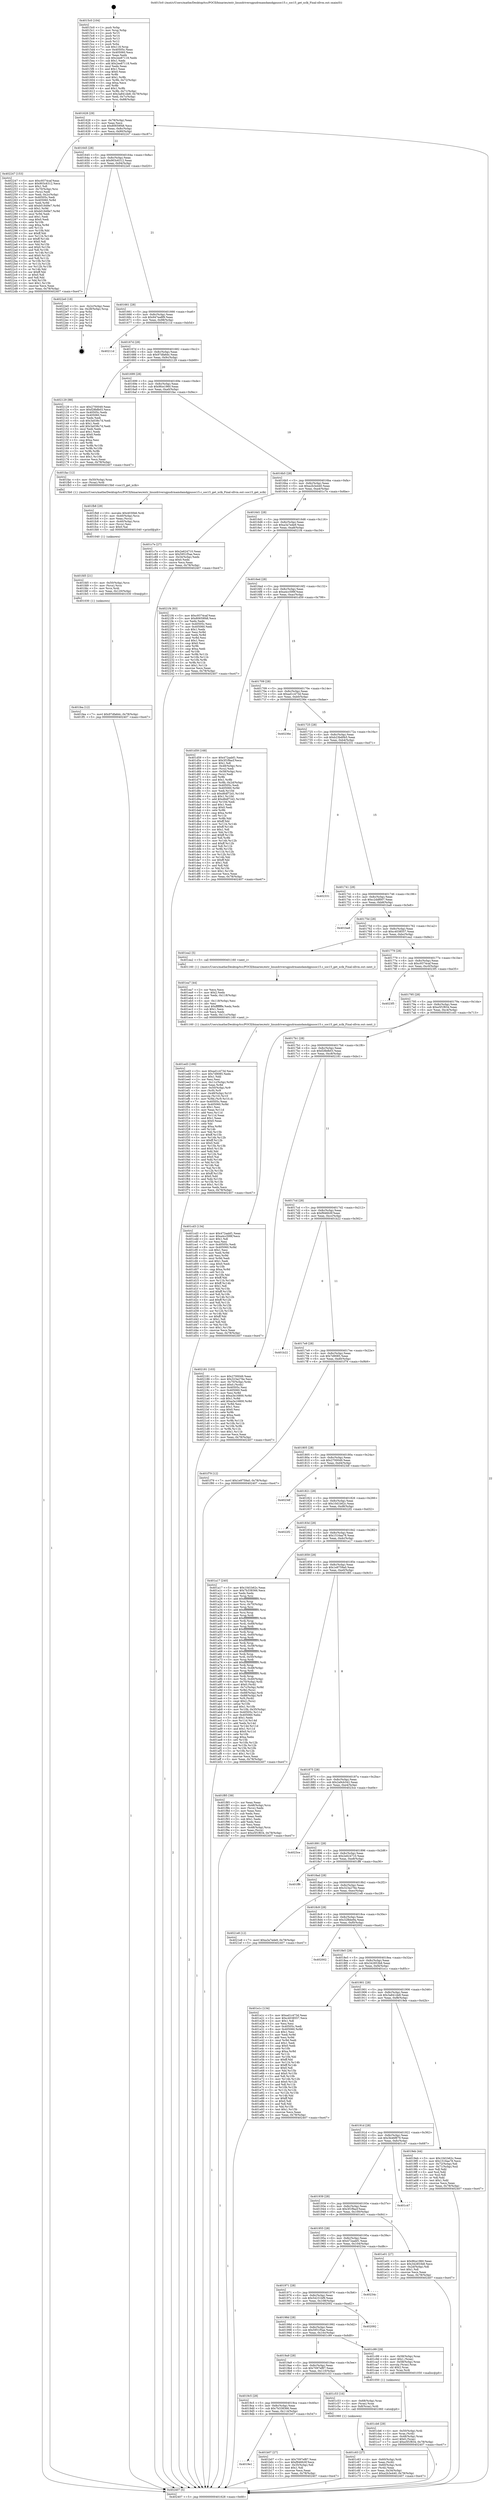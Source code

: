 digraph "0x4015c0" {
  label = "0x4015c0 (/mnt/c/Users/mathe/Desktop/tcc/POCII/binaries/extr_linuxdriversgpudrmamdamdgpusoc15.c_soc15_get_xclk_Final-ollvm.out::main(0))"
  labelloc = "t"
  node[shape=record]

  Entry [label="",width=0.3,height=0.3,shape=circle,fillcolor=black,style=filled]
  "0x401628" [label="{
     0x401628 [29]\l
     | [instrs]\l
     &nbsp;&nbsp;0x401628 \<+3\>: mov -0x78(%rbp),%eax\l
     &nbsp;&nbsp;0x40162b \<+2\>: mov %eax,%ecx\l
     &nbsp;&nbsp;0x40162d \<+6\>: sub $0x80659f48,%ecx\l
     &nbsp;&nbsp;0x401633 \<+6\>: mov %eax,-0x8c(%rbp)\l
     &nbsp;&nbsp;0x401639 \<+6\>: mov %ecx,-0x90(%rbp)\l
     &nbsp;&nbsp;0x40163f \<+6\>: je 0000000000402247 \<main+0xc87\>\l
  }"]
  "0x402247" [label="{
     0x402247 [153]\l
     | [instrs]\l
     &nbsp;&nbsp;0x402247 \<+5\>: mov $0xc9374caf,%eax\l
     &nbsp;&nbsp;0x40224c \<+5\>: mov $0x903c6312,%ecx\l
     &nbsp;&nbsp;0x402251 \<+2\>: mov $0x1,%dl\l
     &nbsp;&nbsp;0x402253 \<+4\>: mov -0x70(%rbp),%rsi\l
     &nbsp;&nbsp;0x402257 \<+2\>: mov (%rsi),%edi\l
     &nbsp;&nbsp;0x402259 \<+3\>: mov %edi,-0x2c(%rbp)\l
     &nbsp;&nbsp;0x40225c \<+7\>: mov 0x40505c,%edi\l
     &nbsp;&nbsp;0x402263 \<+8\>: mov 0x405060,%r8d\l
     &nbsp;&nbsp;0x40226b \<+3\>: mov %edi,%r9d\l
     &nbsp;&nbsp;0x40226e \<+7\>: add $0xb018d9e7,%r9d\l
     &nbsp;&nbsp;0x402275 \<+4\>: sub $0x1,%r9d\l
     &nbsp;&nbsp;0x402279 \<+7\>: sub $0xb018d9e7,%r9d\l
     &nbsp;&nbsp;0x402280 \<+4\>: imul %r9d,%edi\l
     &nbsp;&nbsp;0x402284 \<+3\>: and $0x1,%edi\l
     &nbsp;&nbsp;0x402287 \<+3\>: cmp $0x0,%edi\l
     &nbsp;&nbsp;0x40228a \<+4\>: sete %r10b\l
     &nbsp;&nbsp;0x40228e \<+4\>: cmp $0xa,%r8d\l
     &nbsp;&nbsp;0x402292 \<+4\>: setl %r11b\l
     &nbsp;&nbsp;0x402296 \<+3\>: mov %r10b,%bl\l
     &nbsp;&nbsp;0x402299 \<+3\>: xor $0xff,%bl\l
     &nbsp;&nbsp;0x40229c \<+3\>: mov %r11b,%r14b\l
     &nbsp;&nbsp;0x40229f \<+4\>: xor $0xff,%r14b\l
     &nbsp;&nbsp;0x4022a3 \<+3\>: xor $0x0,%dl\l
     &nbsp;&nbsp;0x4022a6 \<+3\>: mov %bl,%r15b\l
     &nbsp;&nbsp;0x4022a9 \<+4\>: and $0x0,%r15b\l
     &nbsp;&nbsp;0x4022ad \<+3\>: and %dl,%r10b\l
     &nbsp;&nbsp;0x4022b0 \<+3\>: mov %r14b,%r12b\l
     &nbsp;&nbsp;0x4022b3 \<+4\>: and $0x0,%r12b\l
     &nbsp;&nbsp;0x4022b7 \<+3\>: and %dl,%r11b\l
     &nbsp;&nbsp;0x4022ba \<+3\>: or %r10b,%r15b\l
     &nbsp;&nbsp;0x4022bd \<+3\>: or %r11b,%r12b\l
     &nbsp;&nbsp;0x4022c0 \<+3\>: xor %r12b,%r15b\l
     &nbsp;&nbsp;0x4022c3 \<+3\>: or %r14b,%bl\l
     &nbsp;&nbsp;0x4022c6 \<+3\>: xor $0xff,%bl\l
     &nbsp;&nbsp;0x4022c9 \<+3\>: or $0x0,%dl\l
     &nbsp;&nbsp;0x4022cc \<+2\>: and %dl,%bl\l
     &nbsp;&nbsp;0x4022ce \<+3\>: or %bl,%r15b\l
     &nbsp;&nbsp;0x4022d1 \<+4\>: test $0x1,%r15b\l
     &nbsp;&nbsp;0x4022d5 \<+3\>: cmovne %ecx,%eax\l
     &nbsp;&nbsp;0x4022d8 \<+3\>: mov %eax,-0x78(%rbp)\l
     &nbsp;&nbsp;0x4022db \<+5\>: jmp 0000000000402407 \<main+0xe47\>\l
  }"]
  "0x401645" [label="{
     0x401645 [28]\l
     | [instrs]\l
     &nbsp;&nbsp;0x401645 \<+5\>: jmp 000000000040164a \<main+0x8a\>\l
     &nbsp;&nbsp;0x40164a \<+6\>: mov -0x8c(%rbp),%eax\l
     &nbsp;&nbsp;0x401650 \<+5\>: sub $0x903c6312,%eax\l
     &nbsp;&nbsp;0x401655 \<+6\>: mov %eax,-0x94(%rbp)\l
     &nbsp;&nbsp;0x40165b \<+6\>: je 00000000004022e0 \<main+0xd20\>\l
  }"]
  Exit [label="",width=0.3,height=0.3,shape=circle,fillcolor=black,style=filled,peripheries=2]
  "0x4022e0" [label="{
     0x4022e0 [18]\l
     | [instrs]\l
     &nbsp;&nbsp;0x4022e0 \<+3\>: mov -0x2c(%rbp),%eax\l
     &nbsp;&nbsp;0x4022e3 \<+4\>: lea -0x28(%rbp),%rsp\l
     &nbsp;&nbsp;0x4022e7 \<+1\>: pop %rbx\l
     &nbsp;&nbsp;0x4022e8 \<+2\>: pop %r12\l
     &nbsp;&nbsp;0x4022ea \<+2\>: pop %r13\l
     &nbsp;&nbsp;0x4022ec \<+2\>: pop %r14\l
     &nbsp;&nbsp;0x4022ee \<+2\>: pop %r15\l
     &nbsp;&nbsp;0x4022f0 \<+1\>: pop %rbp\l
     &nbsp;&nbsp;0x4022f1 \<+1\>: ret\l
  }"]
  "0x401661" [label="{
     0x401661 [28]\l
     | [instrs]\l
     &nbsp;&nbsp;0x401661 \<+5\>: jmp 0000000000401666 \<main+0xa6\>\l
     &nbsp;&nbsp;0x401666 \<+6\>: mov -0x8c(%rbp),%eax\l
     &nbsp;&nbsp;0x40166c \<+5\>: sub $0x947ea8f9,%eax\l
     &nbsp;&nbsp;0x401671 \<+6\>: mov %eax,-0x98(%rbp)\l
     &nbsp;&nbsp;0x401677 \<+6\>: je 000000000040211d \<main+0xb5d\>\l
  }"]
  "0x401fea" [label="{
     0x401fea [12]\l
     | [instrs]\l
     &nbsp;&nbsp;0x401fea \<+7\>: movl $0x97dfa6dc,-0x78(%rbp)\l
     &nbsp;&nbsp;0x401ff1 \<+5\>: jmp 0000000000402407 \<main+0xe47\>\l
  }"]
  "0x40211d" [label="{
     0x40211d\l
  }", style=dashed]
  "0x40167d" [label="{
     0x40167d [28]\l
     | [instrs]\l
     &nbsp;&nbsp;0x40167d \<+5\>: jmp 0000000000401682 \<main+0xc2\>\l
     &nbsp;&nbsp;0x401682 \<+6\>: mov -0x8c(%rbp),%eax\l
     &nbsp;&nbsp;0x401688 \<+5\>: sub $0x97dfa6dc,%eax\l
     &nbsp;&nbsp;0x40168d \<+6\>: mov %eax,-0x9c(%rbp)\l
     &nbsp;&nbsp;0x401693 \<+6\>: je 0000000000402129 \<main+0xb69\>\l
  }"]
  "0x401fd5" [label="{
     0x401fd5 [21]\l
     | [instrs]\l
     &nbsp;&nbsp;0x401fd5 \<+4\>: mov -0x50(%rbp),%rcx\l
     &nbsp;&nbsp;0x401fd9 \<+3\>: mov (%rcx),%rcx\l
     &nbsp;&nbsp;0x401fdc \<+3\>: mov %rcx,%rdi\l
     &nbsp;&nbsp;0x401fdf \<+6\>: mov %eax,-0x120(%rbp)\l
     &nbsp;&nbsp;0x401fe5 \<+5\>: call 0000000000401030 \<free@plt\>\l
     | [calls]\l
     &nbsp;&nbsp;0x401030 \{1\} (unknown)\l
  }"]
  "0x402129" [label="{
     0x402129 [88]\l
     | [instrs]\l
     &nbsp;&nbsp;0x402129 \<+5\>: mov $0x2700049,%eax\l
     &nbsp;&nbsp;0x40212e \<+5\>: mov $0xf28bfb03,%ecx\l
     &nbsp;&nbsp;0x402133 \<+7\>: mov 0x40505c,%edx\l
     &nbsp;&nbsp;0x40213a \<+7\>: mov 0x405060,%esi\l
     &nbsp;&nbsp;0x402141 \<+2\>: mov %edx,%edi\l
     &nbsp;&nbsp;0x402143 \<+6\>: sub $0x3a038c7d,%edi\l
     &nbsp;&nbsp;0x402149 \<+3\>: sub $0x1,%edi\l
     &nbsp;&nbsp;0x40214c \<+6\>: add $0x3a038c7d,%edi\l
     &nbsp;&nbsp;0x402152 \<+3\>: imul %edi,%edx\l
     &nbsp;&nbsp;0x402155 \<+3\>: and $0x1,%edx\l
     &nbsp;&nbsp;0x402158 \<+3\>: cmp $0x0,%edx\l
     &nbsp;&nbsp;0x40215b \<+4\>: sete %r8b\l
     &nbsp;&nbsp;0x40215f \<+3\>: cmp $0xa,%esi\l
     &nbsp;&nbsp;0x402162 \<+4\>: setl %r9b\l
     &nbsp;&nbsp;0x402166 \<+3\>: mov %r8b,%r10b\l
     &nbsp;&nbsp;0x402169 \<+3\>: and %r9b,%r10b\l
     &nbsp;&nbsp;0x40216c \<+3\>: xor %r9b,%r8b\l
     &nbsp;&nbsp;0x40216f \<+3\>: or %r8b,%r10b\l
     &nbsp;&nbsp;0x402172 \<+4\>: test $0x1,%r10b\l
     &nbsp;&nbsp;0x402176 \<+3\>: cmovne %ecx,%eax\l
     &nbsp;&nbsp;0x402179 \<+3\>: mov %eax,-0x78(%rbp)\l
     &nbsp;&nbsp;0x40217c \<+5\>: jmp 0000000000402407 \<main+0xe47\>\l
  }"]
  "0x401699" [label="{
     0x401699 [28]\l
     | [instrs]\l
     &nbsp;&nbsp;0x401699 \<+5\>: jmp 000000000040169e \<main+0xde\>\l
     &nbsp;&nbsp;0x40169e \<+6\>: mov -0x8c(%rbp),%eax\l
     &nbsp;&nbsp;0x4016a4 \<+5\>: sub $0x9fce1960,%eax\l
     &nbsp;&nbsp;0x4016a9 \<+6\>: mov %eax,-0xa0(%rbp)\l
     &nbsp;&nbsp;0x4016af \<+6\>: je 0000000000401fac \<main+0x9ec\>\l
  }"]
  "0x401fb8" [label="{
     0x401fb8 [29]\l
     | [instrs]\l
     &nbsp;&nbsp;0x401fb8 \<+10\>: movabs $0x4030b6,%rdi\l
     &nbsp;&nbsp;0x401fc2 \<+4\>: mov -0x40(%rbp),%rcx\l
     &nbsp;&nbsp;0x401fc6 \<+2\>: mov %eax,(%rcx)\l
     &nbsp;&nbsp;0x401fc8 \<+4\>: mov -0x40(%rbp),%rcx\l
     &nbsp;&nbsp;0x401fcc \<+2\>: mov (%rcx),%esi\l
     &nbsp;&nbsp;0x401fce \<+2\>: mov $0x0,%al\l
     &nbsp;&nbsp;0x401fd0 \<+5\>: call 0000000000401040 \<printf@plt\>\l
     | [calls]\l
     &nbsp;&nbsp;0x401040 \{1\} (unknown)\l
  }"]
  "0x401fac" [label="{
     0x401fac [12]\l
     | [instrs]\l
     &nbsp;&nbsp;0x401fac \<+4\>: mov -0x50(%rbp),%rax\l
     &nbsp;&nbsp;0x401fb0 \<+3\>: mov (%rax),%rdi\l
     &nbsp;&nbsp;0x401fb3 \<+5\>: call 00000000004015b0 \<soc15_get_xclk\>\l
     | [calls]\l
     &nbsp;&nbsp;0x4015b0 \{1\} (/mnt/c/Users/mathe/Desktop/tcc/POCII/binaries/extr_linuxdriversgpudrmamdamdgpusoc15.c_soc15_get_xclk_Final-ollvm.out::soc15_get_xclk)\l
  }"]
  "0x4016b5" [label="{
     0x4016b5 [28]\l
     | [instrs]\l
     &nbsp;&nbsp;0x4016b5 \<+5\>: jmp 00000000004016ba \<main+0xfa\>\l
     &nbsp;&nbsp;0x4016ba \<+6\>: mov -0x8c(%rbp),%eax\l
     &nbsp;&nbsp;0x4016c0 \<+5\>: sub $0xa2b3e440,%eax\l
     &nbsp;&nbsp;0x4016c5 \<+6\>: mov %eax,-0xa4(%rbp)\l
     &nbsp;&nbsp;0x4016cb \<+6\>: je 0000000000401c7e \<main+0x6be\>\l
  }"]
  "0x401ed3" [label="{
     0x401ed3 [166]\l
     | [instrs]\l
     &nbsp;&nbsp;0x401ed3 \<+5\>: mov $0xad1c473d,%ecx\l
     &nbsp;&nbsp;0x401ed8 \<+5\>: mov $0x7d9085,%edx\l
     &nbsp;&nbsp;0x401edd \<+3\>: mov $0x1,%dil\l
     &nbsp;&nbsp;0x401ee0 \<+2\>: xor %esi,%esi\l
     &nbsp;&nbsp;0x401ee2 \<+7\>: mov -0x11c(%rbp),%r8d\l
     &nbsp;&nbsp;0x401ee9 \<+4\>: imul %eax,%r8d\l
     &nbsp;&nbsp;0x401eed \<+4\>: mov -0x50(%rbp),%r9\l
     &nbsp;&nbsp;0x401ef1 \<+3\>: mov (%r9),%r9\l
     &nbsp;&nbsp;0x401ef4 \<+4\>: mov -0x48(%rbp),%r10\l
     &nbsp;&nbsp;0x401ef8 \<+3\>: movslq (%r10),%r10\l
     &nbsp;&nbsp;0x401efb \<+4\>: mov %r8d,(%r9,%r10,4)\l
     &nbsp;&nbsp;0x401eff \<+7\>: mov 0x40505c,%eax\l
     &nbsp;&nbsp;0x401f06 \<+8\>: mov 0x405060,%r8d\l
     &nbsp;&nbsp;0x401f0e \<+3\>: sub $0x1,%esi\l
     &nbsp;&nbsp;0x401f11 \<+3\>: mov %eax,%r11d\l
     &nbsp;&nbsp;0x401f14 \<+3\>: add %esi,%r11d\l
     &nbsp;&nbsp;0x401f17 \<+4\>: imul %r11d,%eax\l
     &nbsp;&nbsp;0x401f1b \<+3\>: and $0x1,%eax\l
     &nbsp;&nbsp;0x401f1e \<+3\>: cmp $0x0,%eax\l
     &nbsp;&nbsp;0x401f21 \<+3\>: sete %bl\l
     &nbsp;&nbsp;0x401f24 \<+4\>: cmp $0xa,%r8d\l
     &nbsp;&nbsp;0x401f28 \<+4\>: setl %r14b\l
     &nbsp;&nbsp;0x401f2c \<+3\>: mov %bl,%r15b\l
     &nbsp;&nbsp;0x401f2f \<+4\>: xor $0xff,%r15b\l
     &nbsp;&nbsp;0x401f33 \<+3\>: mov %r14b,%r12b\l
     &nbsp;&nbsp;0x401f36 \<+4\>: xor $0xff,%r12b\l
     &nbsp;&nbsp;0x401f3a \<+4\>: xor $0x0,%dil\l
     &nbsp;&nbsp;0x401f3e \<+3\>: mov %r15b,%r13b\l
     &nbsp;&nbsp;0x401f41 \<+4\>: and $0x0,%r13b\l
     &nbsp;&nbsp;0x401f45 \<+3\>: and %dil,%bl\l
     &nbsp;&nbsp;0x401f48 \<+3\>: mov %r12b,%al\l
     &nbsp;&nbsp;0x401f4b \<+2\>: and $0x0,%al\l
     &nbsp;&nbsp;0x401f4d \<+3\>: and %dil,%r14b\l
     &nbsp;&nbsp;0x401f50 \<+3\>: or %bl,%r13b\l
     &nbsp;&nbsp;0x401f53 \<+3\>: or %r14b,%al\l
     &nbsp;&nbsp;0x401f56 \<+3\>: xor %al,%r13b\l
     &nbsp;&nbsp;0x401f59 \<+3\>: or %r12b,%r15b\l
     &nbsp;&nbsp;0x401f5c \<+4\>: xor $0xff,%r15b\l
     &nbsp;&nbsp;0x401f60 \<+4\>: or $0x0,%dil\l
     &nbsp;&nbsp;0x401f64 \<+3\>: and %dil,%r15b\l
     &nbsp;&nbsp;0x401f67 \<+3\>: or %r15b,%r13b\l
     &nbsp;&nbsp;0x401f6a \<+4\>: test $0x1,%r13b\l
     &nbsp;&nbsp;0x401f6e \<+3\>: cmovne %edx,%ecx\l
     &nbsp;&nbsp;0x401f71 \<+3\>: mov %ecx,-0x78(%rbp)\l
     &nbsp;&nbsp;0x401f74 \<+5\>: jmp 0000000000402407 \<main+0xe47\>\l
  }"]
  "0x401c7e" [label="{
     0x401c7e [27]\l
     | [instrs]\l
     &nbsp;&nbsp;0x401c7e \<+5\>: mov $0x2e624710,%eax\l
     &nbsp;&nbsp;0x401c83 \<+5\>: mov $0x5951f5ae,%ecx\l
     &nbsp;&nbsp;0x401c88 \<+3\>: mov -0x34(%rbp),%edx\l
     &nbsp;&nbsp;0x401c8b \<+3\>: cmp $0x0,%edx\l
     &nbsp;&nbsp;0x401c8e \<+3\>: cmove %ecx,%eax\l
     &nbsp;&nbsp;0x401c91 \<+3\>: mov %eax,-0x78(%rbp)\l
     &nbsp;&nbsp;0x401c94 \<+5\>: jmp 0000000000402407 \<main+0xe47\>\l
  }"]
  "0x4016d1" [label="{
     0x4016d1 [28]\l
     | [instrs]\l
     &nbsp;&nbsp;0x4016d1 \<+5\>: jmp 00000000004016d6 \<main+0x116\>\l
     &nbsp;&nbsp;0x4016d6 \<+6\>: mov -0x8c(%rbp),%eax\l
     &nbsp;&nbsp;0x4016dc \<+5\>: sub $0xa3a7ede9,%eax\l
     &nbsp;&nbsp;0x4016e1 \<+6\>: mov %eax,-0xa8(%rbp)\l
     &nbsp;&nbsp;0x4016e7 \<+6\>: je 00000000004021f4 \<main+0xc34\>\l
  }"]
  "0x401ea7" [label="{
     0x401ea7 [44]\l
     | [instrs]\l
     &nbsp;&nbsp;0x401ea7 \<+2\>: xor %ecx,%ecx\l
     &nbsp;&nbsp;0x401ea9 \<+5\>: mov $0x2,%edx\l
     &nbsp;&nbsp;0x401eae \<+6\>: mov %edx,-0x118(%rbp)\l
     &nbsp;&nbsp;0x401eb4 \<+1\>: cltd\l
     &nbsp;&nbsp;0x401eb5 \<+6\>: mov -0x118(%rbp),%esi\l
     &nbsp;&nbsp;0x401ebb \<+2\>: idiv %esi\l
     &nbsp;&nbsp;0x401ebd \<+6\>: imul $0xfffffffe,%edx,%edx\l
     &nbsp;&nbsp;0x401ec3 \<+3\>: sub $0x1,%ecx\l
     &nbsp;&nbsp;0x401ec6 \<+2\>: sub %ecx,%edx\l
     &nbsp;&nbsp;0x401ec8 \<+6\>: mov %edx,-0x11c(%rbp)\l
     &nbsp;&nbsp;0x401ece \<+5\>: call 0000000000401160 \<next_i\>\l
     | [calls]\l
     &nbsp;&nbsp;0x401160 \{1\} (/mnt/c/Users/mathe/Desktop/tcc/POCII/binaries/extr_linuxdriversgpudrmamdamdgpusoc15.c_soc15_get_xclk_Final-ollvm.out::next_i)\l
  }"]
  "0x4021f4" [label="{
     0x4021f4 [83]\l
     | [instrs]\l
     &nbsp;&nbsp;0x4021f4 \<+5\>: mov $0xc9374caf,%eax\l
     &nbsp;&nbsp;0x4021f9 \<+5\>: mov $0x80659f48,%ecx\l
     &nbsp;&nbsp;0x4021fe \<+2\>: xor %edx,%edx\l
     &nbsp;&nbsp;0x402200 \<+7\>: mov 0x40505c,%esi\l
     &nbsp;&nbsp;0x402207 \<+7\>: mov 0x405060,%edi\l
     &nbsp;&nbsp;0x40220e \<+3\>: sub $0x1,%edx\l
     &nbsp;&nbsp;0x402211 \<+3\>: mov %esi,%r8d\l
     &nbsp;&nbsp;0x402214 \<+3\>: add %edx,%r8d\l
     &nbsp;&nbsp;0x402217 \<+4\>: imul %r8d,%esi\l
     &nbsp;&nbsp;0x40221b \<+3\>: and $0x1,%esi\l
     &nbsp;&nbsp;0x40221e \<+3\>: cmp $0x0,%esi\l
     &nbsp;&nbsp;0x402221 \<+4\>: sete %r9b\l
     &nbsp;&nbsp;0x402225 \<+3\>: cmp $0xa,%edi\l
     &nbsp;&nbsp;0x402228 \<+4\>: setl %r10b\l
     &nbsp;&nbsp;0x40222c \<+3\>: mov %r9b,%r11b\l
     &nbsp;&nbsp;0x40222f \<+3\>: and %r10b,%r11b\l
     &nbsp;&nbsp;0x402232 \<+3\>: xor %r10b,%r9b\l
     &nbsp;&nbsp;0x402235 \<+3\>: or %r9b,%r11b\l
     &nbsp;&nbsp;0x402238 \<+4\>: test $0x1,%r11b\l
     &nbsp;&nbsp;0x40223c \<+3\>: cmovne %ecx,%eax\l
     &nbsp;&nbsp;0x40223f \<+3\>: mov %eax,-0x78(%rbp)\l
     &nbsp;&nbsp;0x402242 \<+5\>: jmp 0000000000402407 \<main+0xe47\>\l
  }"]
  "0x4016ed" [label="{
     0x4016ed [28]\l
     | [instrs]\l
     &nbsp;&nbsp;0x4016ed \<+5\>: jmp 00000000004016f2 \<main+0x132\>\l
     &nbsp;&nbsp;0x4016f2 \<+6\>: mov -0x8c(%rbp),%eax\l
     &nbsp;&nbsp;0x4016f8 \<+5\>: sub $0xa4cc599f,%eax\l
     &nbsp;&nbsp;0x4016fd \<+6\>: mov %eax,-0xac(%rbp)\l
     &nbsp;&nbsp;0x401703 \<+6\>: je 0000000000401d59 \<main+0x799\>\l
  }"]
  "0x401cb6" [label="{
     0x401cb6 [29]\l
     | [instrs]\l
     &nbsp;&nbsp;0x401cb6 \<+4\>: mov -0x50(%rbp),%rdi\l
     &nbsp;&nbsp;0x401cba \<+3\>: mov %rax,(%rdi)\l
     &nbsp;&nbsp;0x401cbd \<+4\>: mov -0x48(%rbp),%rax\l
     &nbsp;&nbsp;0x401cc1 \<+6\>: movl $0x0,(%rax)\l
     &nbsp;&nbsp;0x401cc7 \<+7\>: movl $0xe5f1f834,-0x78(%rbp)\l
     &nbsp;&nbsp;0x401cce \<+5\>: jmp 0000000000402407 \<main+0xe47\>\l
  }"]
  "0x401d59" [label="{
     0x401d59 [168]\l
     | [instrs]\l
     &nbsp;&nbsp;0x401d59 \<+5\>: mov $0x472aabf1,%eax\l
     &nbsp;&nbsp;0x401d5e \<+5\>: mov $0x3f1f9acf,%ecx\l
     &nbsp;&nbsp;0x401d63 \<+2\>: mov $0x1,%dl\l
     &nbsp;&nbsp;0x401d65 \<+4\>: mov -0x48(%rbp),%rsi\l
     &nbsp;&nbsp;0x401d69 \<+2\>: mov (%rsi),%edi\l
     &nbsp;&nbsp;0x401d6b \<+4\>: mov -0x58(%rbp),%rsi\l
     &nbsp;&nbsp;0x401d6f \<+2\>: cmp (%rsi),%edi\l
     &nbsp;&nbsp;0x401d71 \<+4\>: setl %r8b\l
     &nbsp;&nbsp;0x401d75 \<+4\>: and $0x1,%r8b\l
     &nbsp;&nbsp;0x401d79 \<+4\>: mov %r8b,-0x2d(%rbp)\l
     &nbsp;&nbsp;0x401d7d \<+7\>: mov 0x40505c,%edi\l
     &nbsp;&nbsp;0x401d84 \<+8\>: mov 0x405060,%r9d\l
     &nbsp;&nbsp;0x401d8c \<+3\>: mov %edi,%r10d\l
     &nbsp;&nbsp;0x401d8f \<+7\>: sub $0xd6df72d1,%r10d\l
     &nbsp;&nbsp;0x401d96 \<+4\>: sub $0x1,%r10d\l
     &nbsp;&nbsp;0x401d9a \<+7\>: add $0xd6df72d1,%r10d\l
     &nbsp;&nbsp;0x401da1 \<+4\>: imul %r10d,%edi\l
     &nbsp;&nbsp;0x401da5 \<+3\>: and $0x1,%edi\l
     &nbsp;&nbsp;0x401da8 \<+3\>: cmp $0x0,%edi\l
     &nbsp;&nbsp;0x401dab \<+4\>: sete %r8b\l
     &nbsp;&nbsp;0x401daf \<+4\>: cmp $0xa,%r9d\l
     &nbsp;&nbsp;0x401db3 \<+4\>: setl %r11b\l
     &nbsp;&nbsp;0x401db7 \<+3\>: mov %r8b,%bl\l
     &nbsp;&nbsp;0x401dba \<+3\>: xor $0xff,%bl\l
     &nbsp;&nbsp;0x401dbd \<+3\>: mov %r11b,%r14b\l
     &nbsp;&nbsp;0x401dc0 \<+4\>: xor $0xff,%r14b\l
     &nbsp;&nbsp;0x401dc4 \<+3\>: xor $0x1,%dl\l
     &nbsp;&nbsp;0x401dc7 \<+3\>: mov %bl,%r15b\l
     &nbsp;&nbsp;0x401dca \<+4\>: and $0xff,%r15b\l
     &nbsp;&nbsp;0x401dce \<+3\>: and %dl,%r8b\l
     &nbsp;&nbsp;0x401dd1 \<+3\>: mov %r14b,%r12b\l
     &nbsp;&nbsp;0x401dd4 \<+4\>: and $0xff,%r12b\l
     &nbsp;&nbsp;0x401dd8 \<+3\>: and %dl,%r11b\l
     &nbsp;&nbsp;0x401ddb \<+3\>: or %r8b,%r15b\l
     &nbsp;&nbsp;0x401dde \<+3\>: or %r11b,%r12b\l
     &nbsp;&nbsp;0x401de1 \<+3\>: xor %r12b,%r15b\l
     &nbsp;&nbsp;0x401de4 \<+3\>: or %r14b,%bl\l
     &nbsp;&nbsp;0x401de7 \<+3\>: xor $0xff,%bl\l
     &nbsp;&nbsp;0x401dea \<+3\>: or $0x1,%dl\l
     &nbsp;&nbsp;0x401ded \<+2\>: and %dl,%bl\l
     &nbsp;&nbsp;0x401def \<+3\>: or %bl,%r15b\l
     &nbsp;&nbsp;0x401df2 \<+4\>: test $0x1,%r15b\l
     &nbsp;&nbsp;0x401df6 \<+3\>: cmovne %ecx,%eax\l
     &nbsp;&nbsp;0x401df9 \<+3\>: mov %eax,-0x78(%rbp)\l
     &nbsp;&nbsp;0x401dfc \<+5\>: jmp 0000000000402407 \<main+0xe47\>\l
  }"]
  "0x401709" [label="{
     0x401709 [28]\l
     | [instrs]\l
     &nbsp;&nbsp;0x401709 \<+5\>: jmp 000000000040170e \<main+0x14e\>\l
     &nbsp;&nbsp;0x40170e \<+6\>: mov -0x8c(%rbp),%eax\l
     &nbsp;&nbsp;0x401714 \<+5\>: sub $0xad1c473d,%eax\l
     &nbsp;&nbsp;0x401719 \<+6\>: mov %eax,-0xb0(%rbp)\l
     &nbsp;&nbsp;0x40171f \<+6\>: je 000000000040236e \<main+0xdae\>\l
  }"]
  "0x401c63" [label="{
     0x401c63 [27]\l
     | [instrs]\l
     &nbsp;&nbsp;0x401c63 \<+4\>: mov -0x60(%rbp),%rdi\l
     &nbsp;&nbsp;0x401c67 \<+2\>: mov %eax,(%rdi)\l
     &nbsp;&nbsp;0x401c69 \<+4\>: mov -0x60(%rbp),%rdi\l
     &nbsp;&nbsp;0x401c6d \<+2\>: mov (%rdi),%eax\l
     &nbsp;&nbsp;0x401c6f \<+3\>: mov %eax,-0x34(%rbp)\l
     &nbsp;&nbsp;0x401c72 \<+7\>: movl $0xa2b3e440,-0x78(%rbp)\l
     &nbsp;&nbsp;0x401c79 \<+5\>: jmp 0000000000402407 \<main+0xe47\>\l
  }"]
  "0x40236e" [label="{
     0x40236e\l
  }", style=dashed]
  "0x401725" [label="{
     0x401725 [28]\l
     | [instrs]\l
     &nbsp;&nbsp;0x401725 \<+5\>: jmp 000000000040172a \<main+0x16a\>\l
     &nbsp;&nbsp;0x40172a \<+6\>: mov -0x8c(%rbp),%eax\l
     &nbsp;&nbsp;0x401730 \<+5\>: sub $0xb23bd0b5,%eax\l
     &nbsp;&nbsp;0x401735 \<+6\>: mov %eax,-0xb4(%rbp)\l
     &nbsp;&nbsp;0x40173b \<+6\>: je 0000000000402331 \<main+0xd71\>\l
  }"]
  "0x4019e1" [label="{
     0x4019e1\l
  }", style=dashed]
  "0x402331" [label="{
     0x402331\l
  }", style=dashed]
  "0x401741" [label="{
     0x401741 [28]\l
     | [instrs]\l
     &nbsp;&nbsp;0x401741 \<+5\>: jmp 0000000000401746 \<main+0x186\>\l
     &nbsp;&nbsp;0x401746 \<+6\>: mov -0x8c(%rbp),%eax\l
     &nbsp;&nbsp;0x40174c \<+5\>: sub $0xc2ddf007,%eax\l
     &nbsp;&nbsp;0x401751 \<+6\>: mov %eax,-0xb8(%rbp)\l
     &nbsp;&nbsp;0x401757 \<+6\>: je 0000000000401ba8 \<main+0x5e8\>\l
  }"]
  "0x401b07" [label="{
     0x401b07 [27]\l
     | [instrs]\l
     &nbsp;&nbsp;0x401b07 \<+5\>: mov $0x7097ef87,%eax\l
     &nbsp;&nbsp;0x401b0c \<+5\>: mov $0xf946fc0f,%ecx\l
     &nbsp;&nbsp;0x401b11 \<+3\>: mov -0x35(%rbp),%dl\l
     &nbsp;&nbsp;0x401b14 \<+3\>: test $0x1,%dl\l
     &nbsp;&nbsp;0x401b17 \<+3\>: cmovne %ecx,%eax\l
     &nbsp;&nbsp;0x401b1a \<+3\>: mov %eax,-0x78(%rbp)\l
     &nbsp;&nbsp;0x401b1d \<+5\>: jmp 0000000000402407 \<main+0xe47\>\l
  }"]
  "0x401ba8" [label="{
     0x401ba8\l
  }", style=dashed]
  "0x40175d" [label="{
     0x40175d [28]\l
     | [instrs]\l
     &nbsp;&nbsp;0x40175d \<+5\>: jmp 0000000000401762 \<main+0x1a2\>\l
     &nbsp;&nbsp;0x401762 \<+6\>: mov -0x8c(%rbp),%eax\l
     &nbsp;&nbsp;0x401768 \<+5\>: sub $0xc4038557,%eax\l
     &nbsp;&nbsp;0x40176d \<+6\>: mov %eax,-0xbc(%rbp)\l
     &nbsp;&nbsp;0x401773 \<+6\>: je 0000000000401ea2 \<main+0x8e2\>\l
  }"]
  "0x4019c5" [label="{
     0x4019c5 [28]\l
     | [instrs]\l
     &nbsp;&nbsp;0x4019c5 \<+5\>: jmp 00000000004019ca \<main+0x40a\>\l
     &nbsp;&nbsp;0x4019ca \<+6\>: mov -0x8c(%rbp),%eax\l
     &nbsp;&nbsp;0x4019d0 \<+5\>: sub $0x7b338366,%eax\l
     &nbsp;&nbsp;0x4019d5 \<+6\>: mov %eax,-0x114(%rbp)\l
     &nbsp;&nbsp;0x4019db \<+6\>: je 0000000000401b07 \<main+0x547\>\l
  }"]
  "0x401ea2" [label="{
     0x401ea2 [5]\l
     | [instrs]\l
     &nbsp;&nbsp;0x401ea2 \<+5\>: call 0000000000401160 \<next_i\>\l
     | [calls]\l
     &nbsp;&nbsp;0x401160 \{1\} (/mnt/c/Users/mathe/Desktop/tcc/POCII/binaries/extr_linuxdriversgpudrmamdamdgpusoc15.c_soc15_get_xclk_Final-ollvm.out::next_i)\l
  }"]
  "0x401779" [label="{
     0x401779 [28]\l
     | [instrs]\l
     &nbsp;&nbsp;0x401779 \<+5\>: jmp 000000000040177e \<main+0x1be\>\l
     &nbsp;&nbsp;0x40177e \<+6\>: mov -0x8c(%rbp),%eax\l
     &nbsp;&nbsp;0x401784 \<+5\>: sub $0xc9374caf,%eax\l
     &nbsp;&nbsp;0x401789 \<+6\>: mov %eax,-0xc0(%rbp)\l
     &nbsp;&nbsp;0x40178f \<+6\>: je 00000000004023f5 \<main+0xe35\>\l
  }"]
  "0x401c53" [label="{
     0x401c53 [16]\l
     | [instrs]\l
     &nbsp;&nbsp;0x401c53 \<+4\>: mov -0x68(%rbp),%rax\l
     &nbsp;&nbsp;0x401c57 \<+3\>: mov (%rax),%rax\l
     &nbsp;&nbsp;0x401c5a \<+4\>: mov 0x8(%rax),%rdi\l
     &nbsp;&nbsp;0x401c5e \<+5\>: call 0000000000401060 \<atoi@plt\>\l
     | [calls]\l
     &nbsp;&nbsp;0x401060 \{1\} (unknown)\l
  }"]
  "0x4023f5" [label="{
     0x4023f5\l
  }", style=dashed]
  "0x401795" [label="{
     0x401795 [28]\l
     | [instrs]\l
     &nbsp;&nbsp;0x401795 \<+5\>: jmp 000000000040179a \<main+0x1da\>\l
     &nbsp;&nbsp;0x40179a \<+6\>: mov -0x8c(%rbp),%eax\l
     &nbsp;&nbsp;0x4017a0 \<+5\>: sub $0xe5f1f834,%eax\l
     &nbsp;&nbsp;0x4017a5 \<+6\>: mov %eax,-0xc4(%rbp)\l
     &nbsp;&nbsp;0x4017ab \<+6\>: je 0000000000401cd3 \<main+0x713\>\l
  }"]
  "0x4019a9" [label="{
     0x4019a9 [28]\l
     | [instrs]\l
     &nbsp;&nbsp;0x4019a9 \<+5\>: jmp 00000000004019ae \<main+0x3ee\>\l
     &nbsp;&nbsp;0x4019ae \<+6\>: mov -0x8c(%rbp),%eax\l
     &nbsp;&nbsp;0x4019b4 \<+5\>: sub $0x7097ef87,%eax\l
     &nbsp;&nbsp;0x4019b9 \<+6\>: mov %eax,-0x110(%rbp)\l
     &nbsp;&nbsp;0x4019bf \<+6\>: je 0000000000401c53 \<main+0x693\>\l
  }"]
  "0x401cd3" [label="{
     0x401cd3 [134]\l
     | [instrs]\l
     &nbsp;&nbsp;0x401cd3 \<+5\>: mov $0x472aabf1,%eax\l
     &nbsp;&nbsp;0x401cd8 \<+5\>: mov $0xa4cc599f,%ecx\l
     &nbsp;&nbsp;0x401cdd \<+2\>: mov $0x1,%dl\l
     &nbsp;&nbsp;0x401cdf \<+2\>: xor %esi,%esi\l
     &nbsp;&nbsp;0x401ce1 \<+7\>: mov 0x40505c,%edi\l
     &nbsp;&nbsp;0x401ce8 \<+8\>: mov 0x405060,%r8d\l
     &nbsp;&nbsp;0x401cf0 \<+3\>: sub $0x1,%esi\l
     &nbsp;&nbsp;0x401cf3 \<+3\>: mov %edi,%r9d\l
     &nbsp;&nbsp;0x401cf6 \<+3\>: add %esi,%r9d\l
     &nbsp;&nbsp;0x401cf9 \<+4\>: imul %r9d,%edi\l
     &nbsp;&nbsp;0x401cfd \<+3\>: and $0x1,%edi\l
     &nbsp;&nbsp;0x401d00 \<+3\>: cmp $0x0,%edi\l
     &nbsp;&nbsp;0x401d03 \<+4\>: sete %r10b\l
     &nbsp;&nbsp;0x401d07 \<+4\>: cmp $0xa,%r8d\l
     &nbsp;&nbsp;0x401d0b \<+4\>: setl %r11b\l
     &nbsp;&nbsp;0x401d0f \<+3\>: mov %r10b,%bl\l
     &nbsp;&nbsp;0x401d12 \<+3\>: xor $0xff,%bl\l
     &nbsp;&nbsp;0x401d15 \<+3\>: mov %r11b,%r14b\l
     &nbsp;&nbsp;0x401d18 \<+4\>: xor $0xff,%r14b\l
     &nbsp;&nbsp;0x401d1c \<+3\>: xor $0x1,%dl\l
     &nbsp;&nbsp;0x401d1f \<+3\>: mov %bl,%r15b\l
     &nbsp;&nbsp;0x401d22 \<+4\>: and $0xff,%r15b\l
     &nbsp;&nbsp;0x401d26 \<+3\>: and %dl,%r10b\l
     &nbsp;&nbsp;0x401d29 \<+3\>: mov %r14b,%r12b\l
     &nbsp;&nbsp;0x401d2c \<+4\>: and $0xff,%r12b\l
     &nbsp;&nbsp;0x401d30 \<+3\>: and %dl,%r11b\l
     &nbsp;&nbsp;0x401d33 \<+3\>: or %r10b,%r15b\l
     &nbsp;&nbsp;0x401d36 \<+3\>: or %r11b,%r12b\l
     &nbsp;&nbsp;0x401d39 \<+3\>: xor %r12b,%r15b\l
     &nbsp;&nbsp;0x401d3c \<+3\>: or %r14b,%bl\l
     &nbsp;&nbsp;0x401d3f \<+3\>: xor $0xff,%bl\l
     &nbsp;&nbsp;0x401d42 \<+3\>: or $0x1,%dl\l
     &nbsp;&nbsp;0x401d45 \<+2\>: and %dl,%bl\l
     &nbsp;&nbsp;0x401d47 \<+3\>: or %bl,%r15b\l
     &nbsp;&nbsp;0x401d4a \<+4\>: test $0x1,%r15b\l
     &nbsp;&nbsp;0x401d4e \<+3\>: cmovne %ecx,%eax\l
     &nbsp;&nbsp;0x401d51 \<+3\>: mov %eax,-0x78(%rbp)\l
     &nbsp;&nbsp;0x401d54 \<+5\>: jmp 0000000000402407 \<main+0xe47\>\l
  }"]
  "0x4017b1" [label="{
     0x4017b1 [28]\l
     | [instrs]\l
     &nbsp;&nbsp;0x4017b1 \<+5\>: jmp 00000000004017b6 \<main+0x1f6\>\l
     &nbsp;&nbsp;0x4017b6 \<+6\>: mov -0x8c(%rbp),%eax\l
     &nbsp;&nbsp;0x4017bc \<+5\>: sub $0xf28bfb03,%eax\l
     &nbsp;&nbsp;0x4017c1 \<+6\>: mov %eax,-0xc8(%rbp)\l
     &nbsp;&nbsp;0x4017c7 \<+6\>: je 0000000000402181 \<main+0xbc1\>\l
  }"]
  "0x401c99" [label="{
     0x401c99 [29]\l
     | [instrs]\l
     &nbsp;&nbsp;0x401c99 \<+4\>: mov -0x58(%rbp),%rax\l
     &nbsp;&nbsp;0x401c9d \<+6\>: movl $0x1,(%rax)\l
     &nbsp;&nbsp;0x401ca3 \<+4\>: mov -0x58(%rbp),%rax\l
     &nbsp;&nbsp;0x401ca7 \<+3\>: movslq (%rax),%rax\l
     &nbsp;&nbsp;0x401caa \<+4\>: shl $0x2,%rax\l
     &nbsp;&nbsp;0x401cae \<+3\>: mov %rax,%rdi\l
     &nbsp;&nbsp;0x401cb1 \<+5\>: call 0000000000401050 \<malloc@plt\>\l
     | [calls]\l
     &nbsp;&nbsp;0x401050 \{1\} (unknown)\l
  }"]
  "0x402181" [label="{
     0x402181 [103]\l
     | [instrs]\l
     &nbsp;&nbsp;0x402181 \<+5\>: mov $0x2700049,%eax\l
     &nbsp;&nbsp;0x402186 \<+5\>: mov $0x323a276e,%ecx\l
     &nbsp;&nbsp;0x40218b \<+4\>: mov -0x70(%rbp),%rdx\l
     &nbsp;&nbsp;0x40218f \<+6\>: movl $0x0,(%rdx)\l
     &nbsp;&nbsp;0x402195 \<+7\>: mov 0x40505c,%esi\l
     &nbsp;&nbsp;0x40219c \<+7\>: mov 0x405060,%edi\l
     &nbsp;&nbsp;0x4021a3 \<+3\>: mov %esi,%r8d\l
     &nbsp;&nbsp;0x4021a6 \<+7\>: sub $0xa3e16800,%r8d\l
     &nbsp;&nbsp;0x4021ad \<+4\>: sub $0x1,%r8d\l
     &nbsp;&nbsp;0x4021b1 \<+7\>: add $0xa3e16800,%r8d\l
     &nbsp;&nbsp;0x4021b8 \<+4\>: imul %r8d,%esi\l
     &nbsp;&nbsp;0x4021bc \<+3\>: and $0x1,%esi\l
     &nbsp;&nbsp;0x4021bf \<+3\>: cmp $0x0,%esi\l
     &nbsp;&nbsp;0x4021c2 \<+4\>: sete %r9b\l
     &nbsp;&nbsp;0x4021c6 \<+3\>: cmp $0xa,%edi\l
     &nbsp;&nbsp;0x4021c9 \<+4\>: setl %r10b\l
     &nbsp;&nbsp;0x4021cd \<+3\>: mov %r9b,%r11b\l
     &nbsp;&nbsp;0x4021d0 \<+3\>: and %r10b,%r11b\l
     &nbsp;&nbsp;0x4021d3 \<+3\>: xor %r10b,%r9b\l
     &nbsp;&nbsp;0x4021d6 \<+3\>: or %r9b,%r11b\l
     &nbsp;&nbsp;0x4021d9 \<+4\>: test $0x1,%r11b\l
     &nbsp;&nbsp;0x4021dd \<+3\>: cmovne %ecx,%eax\l
     &nbsp;&nbsp;0x4021e0 \<+3\>: mov %eax,-0x78(%rbp)\l
     &nbsp;&nbsp;0x4021e3 \<+5\>: jmp 0000000000402407 \<main+0xe47\>\l
  }"]
  "0x4017cd" [label="{
     0x4017cd [28]\l
     | [instrs]\l
     &nbsp;&nbsp;0x4017cd \<+5\>: jmp 00000000004017d2 \<main+0x212\>\l
     &nbsp;&nbsp;0x4017d2 \<+6\>: mov -0x8c(%rbp),%eax\l
     &nbsp;&nbsp;0x4017d8 \<+5\>: sub $0xf946fc0f,%eax\l
     &nbsp;&nbsp;0x4017dd \<+6\>: mov %eax,-0xcc(%rbp)\l
     &nbsp;&nbsp;0x4017e3 \<+6\>: je 0000000000401b22 \<main+0x562\>\l
  }"]
  "0x40198d" [label="{
     0x40198d [28]\l
     | [instrs]\l
     &nbsp;&nbsp;0x40198d \<+5\>: jmp 0000000000401992 \<main+0x3d2\>\l
     &nbsp;&nbsp;0x401992 \<+6\>: mov -0x8c(%rbp),%eax\l
     &nbsp;&nbsp;0x401998 \<+5\>: sub $0x5951f5ae,%eax\l
     &nbsp;&nbsp;0x40199d \<+6\>: mov %eax,-0x10c(%rbp)\l
     &nbsp;&nbsp;0x4019a3 \<+6\>: je 0000000000401c99 \<main+0x6d9\>\l
  }"]
  "0x401b22" [label="{
     0x401b22\l
  }", style=dashed]
  "0x4017e9" [label="{
     0x4017e9 [28]\l
     | [instrs]\l
     &nbsp;&nbsp;0x4017e9 \<+5\>: jmp 00000000004017ee \<main+0x22e\>\l
     &nbsp;&nbsp;0x4017ee \<+6\>: mov -0x8c(%rbp),%eax\l
     &nbsp;&nbsp;0x4017f4 \<+5\>: sub $0x7d9085,%eax\l
     &nbsp;&nbsp;0x4017f9 \<+6\>: mov %eax,-0xd0(%rbp)\l
     &nbsp;&nbsp;0x4017ff \<+6\>: je 0000000000401f79 \<main+0x9b9\>\l
  }"]
  "0x402092" [label="{
     0x402092\l
  }", style=dashed]
  "0x401f79" [label="{
     0x401f79 [12]\l
     | [instrs]\l
     &nbsp;&nbsp;0x401f79 \<+7\>: movl $0x1e9759a0,-0x78(%rbp)\l
     &nbsp;&nbsp;0x401f80 \<+5\>: jmp 0000000000402407 \<main+0xe47\>\l
  }"]
  "0x401805" [label="{
     0x401805 [28]\l
     | [instrs]\l
     &nbsp;&nbsp;0x401805 \<+5\>: jmp 000000000040180a \<main+0x24a\>\l
     &nbsp;&nbsp;0x40180a \<+6\>: mov -0x8c(%rbp),%eax\l
     &nbsp;&nbsp;0x401810 \<+5\>: sub $0x2700049,%eax\l
     &nbsp;&nbsp;0x401815 \<+6\>: mov %eax,-0xd4(%rbp)\l
     &nbsp;&nbsp;0x40181b \<+6\>: je 00000000004023df \<main+0xe1f\>\l
  }"]
  "0x401971" [label="{
     0x401971 [28]\l
     | [instrs]\l
     &nbsp;&nbsp;0x401971 \<+5\>: jmp 0000000000401976 \<main+0x3b6\>\l
     &nbsp;&nbsp;0x401976 \<+6\>: mov -0x8c(%rbp),%eax\l
     &nbsp;&nbsp;0x40197c \<+5\>: sub $0x54231bf9,%eax\l
     &nbsp;&nbsp;0x401981 \<+6\>: mov %eax,-0x108(%rbp)\l
     &nbsp;&nbsp;0x401987 \<+6\>: je 0000000000402092 \<main+0xad2\>\l
  }"]
  "0x4023df" [label="{
     0x4023df\l
  }", style=dashed]
  "0x401821" [label="{
     0x401821 [28]\l
     | [instrs]\l
     &nbsp;&nbsp;0x401821 \<+5\>: jmp 0000000000401826 \<main+0x266\>\l
     &nbsp;&nbsp;0x401826 \<+6\>: mov -0x8c(%rbp),%eax\l
     &nbsp;&nbsp;0x40182c \<+5\>: sub $0x10d1b62c,%eax\l
     &nbsp;&nbsp;0x401831 \<+6\>: mov %eax,-0xd8(%rbp)\l
     &nbsp;&nbsp;0x401837 \<+6\>: je 00000000004022f2 \<main+0xd32\>\l
  }"]
  "0x40234c" [label="{
     0x40234c\l
  }", style=dashed]
  "0x4022f2" [label="{
     0x4022f2\l
  }", style=dashed]
  "0x40183d" [label="{
     0x40183d [28]\l
     | [instrs]\l
     &nbsp;&nbsp;0x40183d \<+5\>: jmp 0000000000401842 \<main+0x282\>\l
     &nbsp;&nbsp;0x401842 \<+6\>: mov -0x8c(%rbp),%eax\l
     &nbsp;&nbsp;0x401848 \<+5\>: sub $0x1516aa78,%eax\l
     &nbsp;&nbsp;0x40184d \<+6\>: mov %eax,-0xdc(%rbp)\l
     &nbsp;&nbsp;0x401853 \<+6\>: je 0000000000401a17 \<main+0x457\>\l
  }"]
  "0x401955" [label="{
     0x401955 [28]\l
     | [instrs]\l
     &nbsp;&nbsp;0x401955 \<+5\>: jmp 000000000040195a \<main+0x39a\>\l
     &nbsp;&nbsp;0x40195a \<+6\>: mov -0x8c(%rbp),%eax\l
     &nbsp;&nbsp;0x401960 \<+5\>: sub $0x472aabf1,%eax\l
     &nbsp;&nbsp;0x401965 \<+6\>: mov %eax,-0x104(%rbp)\l
     &nbsp;&nbsp;0x40196b \<+6\>: je 000000000040234c \<main+0xd8c\>\l
  }"]
  "0x401a17" [label="{
     0x401a17 [240]\l
     | [instrs]\l
     &nbsp;&nbsp;0x401a17 \<+5\>: mov $0x10d1b62c,%eax\l
     &nbsp;&nbsp;0x401a1c \<+5\>: mov $0x7b338366,%ecx\l
     &nbsp;&nbsp;0x401a21 \<+2\>: xor %edx,%edx\l
     &nbsp;&nbsp;0x401a23 \<+3\>: mov %rsp,%rsi\l
     &nbsp;&nbsp;0x401a26 \<+4\>: add $0xfffffffffffffff0,%rsi\l
     &nbsp;&nbsp;0x401a2a \<+3\>: mov %rsi,%rsp\l
     &nbsp;&nbsp;0x401a2d \<+4\>: mov %rsi,-0x70(%rbp)\l
     &nbsp;&nbsp;0x401a31 \<+3\>: mov %rsp,%rsi\l
     &nbsp;&nbsp;0x401a34 \<+4\>: add $0xfffffffffffffff0,%rsi\l
     &nbsp;&nbsp;0x401a38 \<+3\>: mov %rsi,%rsp\l
     &nbsp;&nbsp;0x401a3b \<+3\>: mov %rsp,%rdi\l
     &nbsp;&nbsp;0x401a3e \<+4\>: add $0xfffffffffffffff0,%rdi\l
     &nbsp;&nbsp;0x401a42 \<+3\>: mov %rdi,%rsp\l
     &nbsp;&nbsp;0x401a45 \<+4\>: mov %rdi,-0x68(%rbp)\l
     &nbsp;&nbsp;0x401a49 \<+3\>: mov %rsp,%rdi\l
     &nbsp;&nbsp;0x401a4c \<+4\>: add $0xfffffffffffffff0,%rdi\l
     &nbsp;&nbsp;0x401a50 \<+3\>: mov %rdi,%rsp\l
     &nbsp;&nbsp;0x401a53 \<+4\>: mov %rdi,-0x60(%rbp)\l
     &nbsp;&nbsp;0x401a57 \<+3\>: mov %rsp,%rdi\l
     &nbsp;&nbsp;0x401a5a \<+4\>: add $0xfffffffffffffff0,%rdi\l
     &nbsp;&nbsp;0x401a5e \<+3\>: mov %rdi,%rsp\l
     &nbsp;&nbsp;0x401a61 \<+4\>: mov %rdi,-0x58(%rbp)\l
     &nbsp;&nbsp;0x401a65 \<+3\>: mov %rsp,%rdi\l
     &nbsp;&nbsp;0x401a68 \<+4\>: add $0xfffffffffffffff0,%rdi\l
     &nbsp;&nbsp;0x401a6c \<+3\>: mov %rdi,%rsp\l
     &nbsp;&nbsp;0x401a6f \<+4\>: mov %rdi,-0x50(%rbp)\l
     &nbsp;&nbsp;0x401a73 \<+3\>: mov %rsp,%rdi\l
     &nbsp;&nbsp;0x401a76 \<+4\>: add $0xfffffffffffffff0,%rdi\l
     &nbsp;&nbsp;0x401a7a \<+3\>: mov %rdi,%rsp\l
     &nbsp;&nbsp;0x401a7d \<+4\>: mov %rdi,-0x48(%rbp)\l
     &nbsp;&nbsp;0x401a81 \<+3\>: mov %rsp,%rdi\l
     &nbsp;&nbsp;0x401a84 \<+4\>: add $0xfffffffffffffff0,%rdi\l
     &nbsp;&nbsp;0x401a88 \<+3\>: mov %rdi,%rsp\l
     &nbsp;&nbsp;0x401a8b \<+4\>: mov %rdi,-0x40(%rbp)\l
     &nbsp;&nbsp;0x401a8f \<+4\>: mov -0x70(%rbp),%rdi\l
     &nbsp;&nbsp;0x401a93 \<+6\>: movl $0x0,(%rdi)\l
     &nbsp;&nbsp;0x401a99 \<+4\>: mov -0x7c(%rbp),%r8d\l
     &nbsp;&nbsp;0x401a9d \<+3\>: mov %r8d,(%rsi)\l
     &nbsp;&nbsp;0x401aa0 \<+4\>: mov -0x68(%rbp),%rdi\l
     &nbsp;&nbsp;0x401aa4 \<+7\>: mov -0x88(%rbp),%r9\l
     &nbsp;&nbsp;0x401aab \<+3\>: mov %r9,(%rdi)\l
     &nbsp;&nbsp;0x401aae \<+3\>: cmpl $0x2,(%rsi)\l
     &nbsp;&nbsp;0x401ab1 \<+4\>: setne %r10b\l
     &nbsp;&nbsp;0x401ab5 \<+4\>: and $0x1,%r10b\l
     &nbsp;&nbsp;0x401ab9 \<+4\>: mov %r10b,-0x35(%rbp)\l
     &nbsp;&nbsp;0x401abd \<+8\>: mov 0x40505c,%r11d\l
     &nbsp;&nbsp;0x401ac5 \<+7\>: mov 0x405060,%ebx\l
     &nbsp;&nbsp;0x401acc \<+3\>: sub $0x1,%edx\l
     &nbsp;&nbsp;0x401acf \<+3\>: mov %r11d,%r14d\l
     &nbsp;&nbsp;0x401ad2 \<+3\>: add %edx,%r14d\l
     &nbsp;&nbsp;0x401ad5 \<+4\>: imul %r14d,%r11d\l
     &nbsp;&nbsp;0x401ad9 \<+4\>: and $0x1,%r11d\l
     &nbsp;&nbsp;0x401add \<+4\>: cmp $0x0,%r11d\l
     &nbsp;&nbsp;0x401ae1 \<+4\>: sete %r10b\l
     &nbsp;&nbsp;0x401ae5 \<+3\>: cmp $0xa,%ebx\l
     &nbsp;&nbsp;0x401ae8 \<+4\>: setl %r15b\l
     &nbsp;&nbsp;0x401aec \<+3\>: mov %r10b,%r12b\l
     &nbsp;&nbsp;0x401aef \<+3\>: and %r15b,%r12b\l
     &nbsp;&nbsp;0x401af2 \<+3\>: xor %r15b,%r10b\l
     &nbsp;&nbsp;0x401af5 \<+3\>: or %r10b,%r12b\l
     &nbsp;&nbsp;0x401af8 \<+4\>: test $0x1,%r12b\l
     &nbsp;&nbsp;0x401afc \<+3\>: cmovne %ecx,%eax\l
     &nbsp;&nbsp;0x401aff \<+3\>: mov %eax,-0x78(%rbp)\l
     &nbsp;&nbsp;0x401b02 \<+5\>: jmp 0000000000402407 \<main+0xe47\>\l
  }"]
  "0x401859" [label="{
     0x401859 [28]\l
     | [instrs]\l
     &nbsp;&nbsp;0x401859 \<+5\>: jmp 000000000040185e \<main+0x29e\>\l
     &nbsp;&nbsp;0x40185e \<+6\>: mov -0x8c(%rbp),%eax\l
     &nbsp;&nbsp;0x401864 \<+5\>: sub $0x1e9759a0,%eax\l
     &nbsp;&nbsp;0x401869 \<+6\>: mov %eax,-0xe0(%rbp)\l
     &nbsp;&nbsp;0x40186f \<+6\>: je 0000000000401f85 \<main+0x9c5\>\l
  }"]
  "0x401e01" [label="{
     0x401e01 [27]\l
     | [instrs]\l
     &nbsp;&nbsp;0x401e01 \<+5\>: mov $0x9fce1960,%eax\l
     &nbsp;&nbsp;0x401e06 \<+5\>: mov $0x342853b8,%ecx\l
     &nbsp;&nbsp;0x401e0b \<+3\>: mov -0x2d(%rbp),%dl\l
     &nbsp;&nbsp;0x401e0e \<+3\>: test $0x1,%dl\l
     &nbsp;&nbsp;0x401e11 \<+3\>: cmovne %ecx,%eax\l
     &nbsp;&nbsp;0x401e14 \<+3\>: mov %eax,-0x78(%rbp)\l
     &nbsp;&nbsp;0x401e17 \<+5\>: jmp 0000000000402407 \<main+0xe47\>\l
  }"]
  "0x401f85" [label="{
     0x401f85 [39]\l
     | [instrs]\l
     &nbsp;&nbsp;0x401f85 \<+2\>: xor %eax,%eax\l
     &nbsp;&nbsp;0x401f87 \<+4\>: mov -0x48(%rbp),%rcx\l
     &nbsp;&nbsp;0x401f8b \<+2\>: mov (%rcx),%edx\l
     &nbsp;&nbsp;0x401f8d \<+2\>: mov %eax,%esi\l
     &nbsp;&nbsp;0x401f8f \<+2\>: sub %edx,%esi\l
     &nbsp;&nbsp;0x401f91 \<+2\>: mov %eax,%edx\l
     &nbsp;&nbsp;0x401f93 \<+3\>: sub $0x1,%edx\l
     &nbsp;&nbsp;0x401f96 \<+2\>: add %edx,%esi\l
     &nbsp;&nbsp;0x401f98 \<+2\>: sub %esi,%eax\l
     &nbsp;&nbsp;0x401f9a \<+4\>: mov -0x48(%rbp),%rcx\l
     &nbsp;&nbsp;0x401f9e \<+2\>: mov %eax,(%rcx)\l
     &nbsp;&nbsp;0x401fa0 \<+7\>: movl $0xe5f1f834,-0x78(%rbp)\l
     &nbsp;&nbsp;0x401fa7 \<+5\>: jmp 0000000000402407 \<main+0xe47\>\l
  }"]
  "0x401875" [label="{
     0x401875 [28]\l
     | [instrs]\l
     &nbsp;&nbsp;0x401875 \<+5\>: jmp 000000000040187a \<main+0x2ba\>\l
     &nbsp;&nbsp;0x40187a \<+6\>: mov -0x8c(%rbp),%eax\l
     &nbsp;&nbsp;0x401880 \<+5\>: sub $0x2a9cb342,%eax\l
     &nbsp;&nbsp;0x401885 \<+6\>: mov %eax,-0xe4(%rbp)\l
     &nbsp;&nbsp;0x40188b \<+6\>: je 00000000004023ce \<main+0xe0e\>\l
  }"]
  "0x401939" [label="{
     0x401939 [28]\l
     | [instrs]\l
     &nbsp;&nbsp;0x401939 \<+5\>: jmp 000000000040193e \<main+0x37e\>\l
     &nbsp;&nbsp;0x40193e \<+6\>: mov -0x8c(%rbp),%eax\l
     &nbsp;&nbsp;0x401944 \<+5\>: sub $0x3f1f9acf,%eax\l
     &nbsp;&nbsp;0x401949 \<+6\>: mov %eax,-0x100(%rbp)\l
     &nbsp;&nbsp;0x40194f \<+6\>: je 0000000000401e01 \<main+0x841\>\l
  }"]
  "0x4023ce" [label="{
     0x4023ce\l
  }", style=dashed]
  "0x401891" [label="{
     0x401891 [28]\l
     | [instrs]\l
     &nbsp;&nbsp;0x401891 \<+5\>: jmp 0000000000401896 \<main+0x2d6\>\l
     &nbsp;&nbsp;0x401896 \<+6\>: mov -0x8c(%rbp),%eax\l
     &nbsp;&nbsp;0x40189c \<+5\>: sub $0x2e624710,%eax\l
     &nbsp;&nbsp;0x4018a1 \<+6\>: mov %eax,-0xe8(%rbp)\l
     &nbsp;&nbsp;0x4018a7 \<+6\>: je 0000000000401ff6 \<main+0xa36\>\l
  }"]
  "0x401c47" [label="{
     0x401c47\l
  }", style=dashed]
  "0x401ff6" [label="{
     0x401ff6\l
  }", style=dashed]
  "0x4018ad" [label="{
     0x4018ad [28]\l
     | [instrs]\l
     &nbsp;&nbsp;0x4018ad \<+5\>: jmp 00000000004018b2 \<main+0x2f2\>\l
     &nbsp;&nbsp;0x4018b2 \<+6\>: mov -0x8c(%rbp),%eax\l
     &nbsp;&nbsp;0x4018b8 \<+5\>: sub $0x323a276e,%eax\l
     &nbsp;&nbsp;0x4018bd \<+6\>: mov %eax,-0xec(%rbp)\l
     &nbsp;&nbsp;0x4018c3 \<+6\>: je 00000000004021e8 \<main+0xc28\>\l
  }"]
  "0x4015c0" [label="{
     0x4015c0 [104]\l
     | [instrs]\l
     &nbsp;&nbsp;0x4015c0 \<+1\>: push %rbp\l
     &nbsp;&nbsp;0x4015c1 \<+3\>: mov %rsp,%rbp\l
     &nbsp;&nbsp;0x4015c4 \<+2\>: push %r15\l
     &nbsp;&nbsp;0x4015c6 \<+2\>: push %r14\l
     &nbsp;&nbsp;0x4015c8 \<+2\>: push %r13\l
     &nbsp;&nbsp;0x4015ca \<+2\>: push %r12\l
     &nbsp;&nbsp;0x4015cc \<+1\>: push %rbx\l
     &nbsp;&nbsp;0x4015cd \<+7\>: sub $0x118,%rsp\l
     &nbsp;&nbsp;0x4015d4 \<+7\>: mov 0x40505c,%eax\l
     &nbsp;&nbsp;0x4015db \<+7\>: mov 0x405060,%ecx\l
     &nbsp;&nbsp;0x4015e2 \<+2\>: mov %eax,%edx\l
     &nbsp;&nbsp;0x4015e4 \<+6\>: sub $0x2ee87118,%edx\l
     &nbsp;&nbsp;0x4015ea \<+3\>: sub $0x1,%edx\l
     &nbsp;&nbsp;0x4015ed \<+6\>: add $0x2ee87118,%edx\l
     &nbsp;&nbsp;0x4015f3 \<+3\>: imul %edx,%eax\l
     &nbsp;&nbsp;0x4015f6 \<+3\>: and $0x1,%eax\l
     &nbsp;&nbsp;0x4015f9 \<+3\>: cmp $0x0,%eax\l
     &nbsp;&nbsp;0x4015fc \<+4\>: sete %r8b\l
     &nbsp;&nbsp;0x401600 \<+4\>: and $0x1,%r8b\l
     &nbsp;&nbsp;0x401604 \<+4\>: mov %r8b,-0x72(%rbp)\l
     &nbsp;&nbsp;0x401608 \<+3\>: cmp $0xa,%ecx\l
     &nbsp;&nbsp;0x40160b \<+4\>: setl %r8b\l
     &nbsp;&nbsp;0x40160f \<+4\>: and $0x1,%r8b\l
     &nbsp;&nbsp;0x401613 \<+4\>: mov %r8b,-0x71(%rbp)\l
     &nbsp;&nbsp;0x401617 \<+7\>: movl $0x3a841de8,-0x78(%rbp)\l
     &nbsp;&nbsp;0x40161e \<+3\>: mov %edi,-0x7c(%rbp)\l
     &nbsp;&nbsp;0x401621 \<+7\>: mov %rsi,-0x88(%rbp)\l
  }"]
  "0x4021e8" [label="{
     0x4021e8 [12]\l
     | [instrs]\l
     &nbsp;&nbsp;0x4021e8 \<+7\>: movl $0xa3a7ede9,-0x78(%rbp)\l
     &nbsp;&nbsp;0x4021ef \<+5\>: jmp 0000000000402407 \<main+0xe47\>\l
  }"]
  "0x4018c9" [label="{
     0x4018c9 [28]\l
     | [instrs]\l
     &nbsp;&nbsp;0x4018c9 \<+5\>: jmp 00000000004018ce \<main+0x30e\>\l
     &nbsp;&nbsp;0x4018ce \<+6\>: mov -0x8c(%rbp),%eax\l
     &nbsp;&nbsp;0x4018d4 \<+5\>: sub $0x32fbbe9a,%eax\l
     &nbsp;&nbsp;0x4018d9 \<+6\>: mov %eax,-0xf0(%rbp)\l
     &nbsp;&nbsp;0x4018df \<+6\>: je 0000000000402002 \<main+0xa42\>\l
  }"]
  "0x402407" [label="{
     0x402407 [5]\l
     | [instrs]\l
     &nbsp;&nbsp;0x402407 \<+5\>: jmp 0000000000401628 \<main+0x68\>\l
  }"]
  "0x402002" [label="{
     0x402002\l
  }", style=dashed]
  "0x4018e5" [label="{
     0x4018e5 [28]\l
     | [instrs]\l
     &nbsp;&nbsp;0x4018e5 \<+5\>: jmp 00000000004018ea \<main+0x32a\>\l
     &nbsp;&nbsp;0x4018ea \<+6\>: mov -0x8c(%rbp),%eax\l
     &nbsp;&nbsp;0x4018f0 \<+5\>: sub $0x342853b8,%eax\l
     &nbsp;&nbsp;0x4018f5 \<+6\>: mov %eax,-0xf4(%rbp)\l
     &nbsp;&nbsp;0x4018fb \<+6\>: je 0000000000401e1c \<main+0x85c\>\l
  }"]
  "0x40191d" [label="{
     0x40191d [28]\l
     | [instrs]\l
     &nbsp;&nbsp;0x40191d \<+5\>: jmp 0000000000401922 \<main+0x362\>\l
     &nbsp;&nbsp;0x401922 \<+6\>: mov -0x8c(%rbp),%eax\l
     &nbsp;&nbsp;0x401928 \<+5\>: sub $0x3b46f879,%eax\l
     &nbsp;&nbsp;0x40192d \<+6\>: mov %eax,-0xfc(%rbp)\l
     &nbsp;&nbsp;0x401933 \<+6\>: je 0000000000401c47 \<main+0x687\>\l
  }"]
  "0x401e1c" [label="{
     0x401e1c [134]\l
     | [instrs]\l
     &nbsp;&nbsp;0x401e1c \<+5\>: mov $0xad1c473d,%eax\l
     &nbsp;&nbsp;0x401e21 \<+5\>: mov $0xc4038557,%ecx\l
     &nbsp;&nbsp;0x401e26 \<+2\>: mov $0x1,%dl\l
     &nbsp;&nbsp;0x401e28 \<+2\>: xor %esi,%esi\l
     &nbsp;&nbsp;0x401e2a \<+7\>: mov 0x40505c,%edi\l
     &nbsp;&nbsp;0x401e31 \<+8\>: mov 0x405060,%r8d\l
     &nbsp;&nbsp;0x401e39 \<+3\>: sub $0x1,%esi\l
     &nbsp;&nbsp;0x401e3c \<+3\>: mov %edi,%r9d\l
     &nbsp;&nbsp;0x401e3f \<+3\>: add %esi,%r9d\l
     &nbsp;&nbsp;0x401e42 \<+4\>: imul %r9d,%edi\l
     &nbsp;&nbsp;0x401e46 \<+3\>: and $0x1,%edi\l
     &nbsp;&nbsp;0x401e49 \<+3\>: cmp $0x0,%edi\l
     &nbsp;&nbsp;0x401e4c \<+4\>: sete %r10b\l
     &nbsp;&nbsp;0x401e50 \<+4\>: cmp $0xa,%r8d\l
     &nbsp;&nbsp;0x401e54 \<+4\>: setl %r11b\l
     &nbsp;&nbsp;0x401e58 \<+3\>: mov %r10b,%bl\l
     &nbsp;&nbsp;0x401e5b \<+3\>: xor $0xff,%bl\l
     &nbsp;&nbsp;0x401e5e \<+3\>: mov %r11b,%r14b\l
     &nbsp;&nbsp;0x401e61 \<+4\>: xor $0xff,%r14b\l
     &nbsp;&nbsp;0x401e65 \<+3\>: xor $0x0,%dl\l
     &nbsp;&nbsp;0x401e68 \<+3\>: mov %bl,%r15b\l
     &nbsp;&nbsp;0x401e6b \<+4\>: and $0x0,%r15b\l
     &nbsp;&nbsp;0x401e6f \<+3\>: and %dl,%r10b\l
     &nbsp;&nbsp;0x401e72 \<+3\>: mov %r14b,%r12b\l
     &nbsp;&nbsp;0x401e75 \<+4\>: and $0x0,%r12b\l
     &nbsp;&nbsp;0x401e79 \<+3\>: and %dl,%r11b\l
     &nbsp;&nbsp;0x401e7c \<+3\>: or %r10b,%r15b\l
     &nbsp;&nbsp;0x401e7f \<+3\>: or %r11b,%r12b\l
     &nbsp;&nbsp;0x401e82 \<+3\>: xor %r12b,%r15b\l
     &nbsp;&nbsp;0x401e85 \<+3\>: or %r14b,%bl\l
     &nbsp;&nbsp;0x401e88 \<+3\>: xor $0xff,%bl\l
     &nbsp;&nbsp;0x401e8b \<+3\>: or $0x0,%dl\l
     &nbsp;&nbsp;0x401e8e \<+2\>: and %dl,%bl\l
     &nbsp;&nbsp;0x401e90 \<+3\>: or %bl,%r15b\l
     &nbsp;&nbsp;0x401e93 \<+4\>: test $0x1,%r15b\l
     &nbsp;&nbsp;0x401e97 \<+3\>: cmovne %ecx,%eax\l
     &nbsp;&nbsp;0x401e9a \<+3\>: mov %eax,-0x78(%rbp)\l
     &nbsp;&nbsp;0x401e9d \<+5\>: jmp 0000000000402407 \<main+0xe47\>\l
  }"]
  "0x401901" [label="{
     0x401901 [28]\l
     | [instrs]\l
     &nbsp;&nbsp;0x401901 \<+5\>: jmp 0000000000401906 \<main+0x346\>\l
     &nbsp;&nbsp;0x401906 \<+6\>: mov -0x8c(%rbp),%eax\l
     &nbsp;&nbsp;0x40190c \<+5\>: sub $0x3a841de8,%eax\l
     &nbsp;&nbsp;0x401911 \<+6\>: mov %eax,-0xf8(%rbp)\l
     &nbsp;&nbsp;0x401917 \<+6\>: je 00000000004019eb \<main+0x42b\>\l
  }"]
  "0x4019eb" [label="{
     0x4019eb [44]\l
     | [instrs]\l
     &nbsp;&nbsp;0x4019eb \<+5\>: mov $0x10d1b62c,%eax\l
     &nbsp;&nbsp;0x4019f0 \<+5\>: mov $0x1516aa78,%ecx\l
     &nbsp;&nbsp;0x4019f5 \<+3\>: mov -0x72(%rbp),%dl\l
     &nbsp;&nbsp;0x4019f8 \<+4\>: mov -0x71(%rbp),%sil\l
     &nbsp;&nbsp;0x4019fc \<+3\>: mov %dl,%dil\l
     &nbsp;&nbsp;0x4019ff \<+3\>: and %sil,%dil\l
     &nbsp;&nbsp;0x401a02 \<+3\>: xor %sil,%dl\l
     &nbsp;&nbsp;0x401a05 \<+3\>: or %dl,%dil\l
     &nbsp;&nbsp;0x401a08 \<+4\>: test $0x1,%dil\l
     &nbsp;&nbsp;0x401a0c \<+3\>: cmovne %ecx,%eax\l
     &nbsp;&nbsp;0x401a0f \<+3\>: mov %eax,-0x78(%rbp)\l
     &nbsp;&nbsp;0x401a12 \<+5\>: jmp 0000000000402407 \<main+0xe47\>\l
  }"]
  Entry -> "0x4015c0" [label=" 1"]
  "0x401628" -> "0x402247" [label=" 1"]
  "0x401628" -> "0x401645" [label=" 22"]
  "0x4022e0" -> Exit [label=" 1"]
  "0x401645" -> "0x4022e0" [label=" 1"]
  "0x401645" -> "0x401661" [label=" 21"]
  "0x402247" -> "0x402407" [label=" 1"]
  "0x401661" -> "0x40211d" [label=" 0"]
  "0x401661" -> "0x40167d" [label=" 21"]
  "0x4021f4" -> "0x402407" [label=" 1"]
  "0x40167d" -> "0x402129" [label=" 1"]
  "0x40167d" -> "0x401699" [label=" 20"]
  "0x4021e8" -> "0x402407" [label=" 1"]
  "0x401699" -> "0x401fac" [label=" 1"]
  "0x401699" -> "0x4016b5" [label=" 19"]
  "0x402181" -> "0x402407" [label=" 1"]
  "0x4016b5" -> "0x401c7e" [label=" 1"]
  "0x4016b5" -> "0x4016d1" [label=" 18"]
  "0x402129" -> "0x402407" [label=" 1"]
  "0x4016d1" -> "0x4021f4" [label=" 1"]
  "0x4016d1" -> "0x4016ed" [label=" 17"]
  "0x401fea" -> "0x402407" [label=" 1"]
  "0x4016ed" -> "0x401d59" [label=" 2"]
  "0x4016ed" -> "0x401709" [label=" 15"]
  "0x401fd5" -> "0x401fea" [label=" 1"]
  "0x401709" -> "0x40236e" [label=" 0"]
  "0x401709" -> "0x401725" [label=" 15"]
  "0x401fb8" -> "0x401fd5" [label=" 1"]
  "0x401725" -> "0x402331" [label=" 0"]
  "0x401725" -> "0x401741" [label=" 15"]
  "0x401fac" -> "0x401fb8" [label=" 1"]
  "0x401741" -> "0x401ba8" [label=" 0"]
  "0x401741" -> "0x40175d" [label=" 15"]
  "0x401f85" -> "0x402407" [label=" 1"]
  "0x40175d" -> "0x401ea2" [label=" 1"]
  "0x40175d" -> "0x401779" [label=" 14"]
  "0x401ed3" -> "0x402407" [label=" 1"]
  "0x401779" -> "0x4023f5" [label=" 0"]
  "0x401779" -> "0x401795" [label=" 14"]
  "0x401ea7" -> "0x401ed3" [label=" 1"]
  "0x401795" -> "0x401cd3" [label=" 2"]
  "0x401795" -> "0x4017b1" [label=" 12"]
  "0x401e1c" -> "0x402407" [label=" 1"]
  "0x4017b1" -> "0x402181" [label=" 1"]
  "0x4017b1" -> "0x4017cd" [label=" 11"]
  "0x401e01" -> "0x402407" [label=" 2"]
  "0x4017cd" -> "0x401b22" [label=" 0"]
  "0x4017cd" -> "0x4017e9" [label=" 11"]
  "0x401cd3" -> "0x402407" [label=" 2"]
  "0x4017e9" -> "0x401f79" [label=" 1"]
  "0x4017e9" -> "0x401805" [label=" 10"]
  "0x401cb6" -> "0x402407" [label=" 1"]
  "0x401805" -> "0x4023df" [label=" 0"]
  "0x401805" -> "0x401821" [label=" 10"]
  "0x401c7e" -> "0x402407" [label=" 1"]
  "0x401821" -> "0x4022f2" [label=" 0"]
  "0x401821" -> "0x40183d" [label=" 10"]
  "0x401c63" -> "0x402407" [label=" 1"]
  "0x40183d" -> "0x401a17" [label=" 1"]
  "0x40183d" -> "0x401859" [label=" 9"]
  "0x401b07" -> "0x402407" [label=" 1"]
  "0x401859" -> "0x401f85" [label=" 1"]
  "0x401859" -> "0x401875" [label=" 8"]
  "0x4019c5" -> "0x4019e1" [label=" 0"]
  "0x401875" -> "0x4023ce" [label=" 0"]
  "0x401875" -> "0x401891" [label=" 8"]
  "0x401f79" -> "0x402407" [label=" 1"]
  "0x401891" -> "0x401ff6" [label=" 0"]
  "0x401891" -> "0x4018ad" [label=" 8"]
  "0x4019a9" -> "0x4019c5" [label=" 1"]
  "0x4018ad" -> "0x4021e8" [label=" 1"]
  "0x4018ad" -> "0x4018c9" [label=" 7"]
  "0x40198d" -> "0x4019a9" [label=" 2"]
  "0x4018c9" -> "0x402002" [label=" 0"]
  "0x4018c9" -> "0x4018e5" [label=" 7"]
  "0x40198d" -> "0x401c99" [label=" 1"]
  "0x4018e5" -> "0x401e1c" [label=" 1"]
  "0x4018e5" -> "0x401901" [label=" 6"]
  "0x401d59" -> "0x402407" [label=" 2"]
  "0x401901" -> "0x4019eb" [label=" 1"]
  "0x401901" -> "0x40191d" [label=" 5"]
  "0x4019eb" -> "0x402407" [label=" 1"]
  "0x4015c0" -> "0x401628" [label=" 1"]
  "0x402407" -> "0x401628" [label=" 22"]
  "0x401ea2" -> "0x401ea7" [label=" 1"]
  "0x401a17" -> "0x402407" [label=" 1"]
  "0x4019a9" -> "0x401c53" [label=" 1"]
  "0x40191d" -> "0x401c47" [label=" 0"]
  "0x40191d" -> "0x401939" [label=" 5"]
  "0x4019c5" -> "0x401b07" [label=" 1"]
  "0x401939" -> "0x401e01" [label=" 2"]
  "0x401939" -> "0x401955" [label=" 3"]
  "0x401c53" -> "0x401c63" [label=" 1"]
  "0x401955" -> "0x40234c" [label=" 0"]
  "0x401955" -> "0x401971" [label=" 3"]
  "0x401c99" -> "0x401cb6" [label=" 1"]
  "0x401971" -> "0x402092" [label=" 0"]
  "0x401971" -> "0x40198d" [label=" 3"]
}
